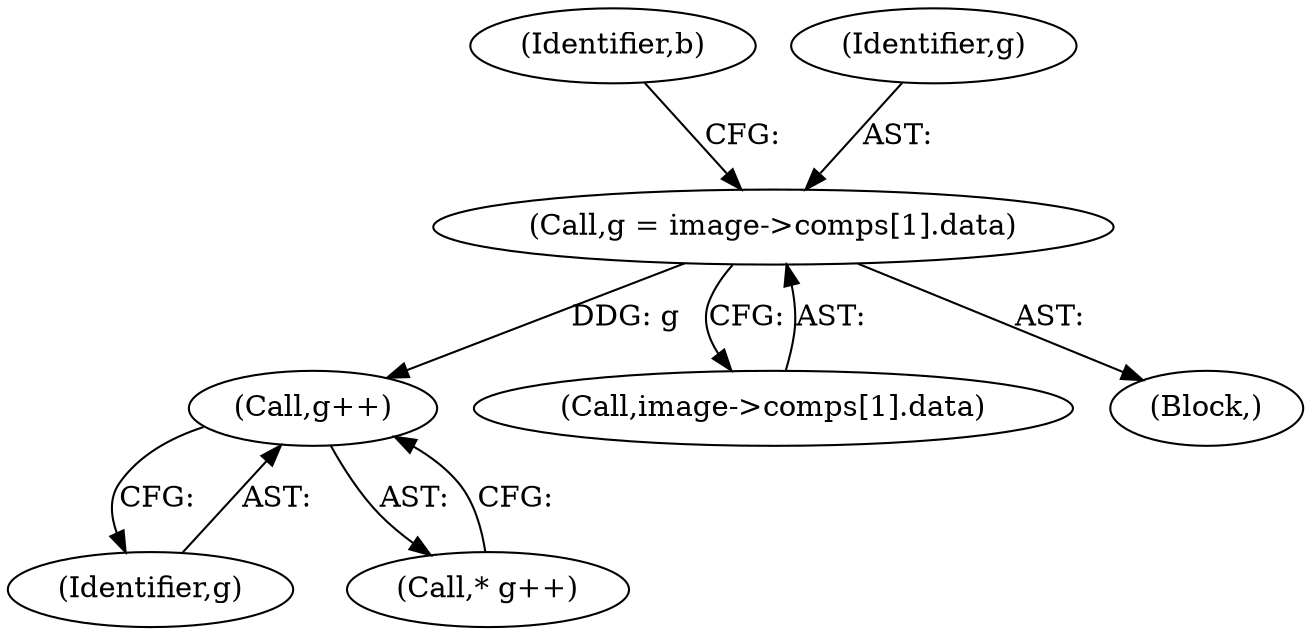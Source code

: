 digraph "0_openjpeg_2e5ab1d9987831c981ff05862e8ccf1381ed58ea@array" {
"1000827" [label="(Call,g = image->comps[1].data)"];
"1000871" [label="(Call,g++)"];
"1000837" [label="(Identifier,b)"];
"1000871" [label="(Call,g++)"];
"1000827" [label="(Call,g = image->comps[1].data)"];
"1000872" [label="(Identifier,g)"];
"1000829" [label="(Call,image->comps[1].data)"];
"1000772" [label="(Block,)"];
"1000870" [label="(Call,* g++)"];
"1000828" [label="(Identifier,g)"];
"1000827" -> "1000772"  [label="AST: "];
"1000827" -> "1000829"  [label="CFG: "];
"1000828" -> "1000827"  [label="AST: "];
"1000829" -> "1000827"  [label="AST: "];
"1000837" -> "1000827"  [label="CFG: "];
"1000827" -> "1000871"  [label="DDG: g"];
"1000871" -> "1000870"  [label="AST: "];
"1000871" -> "1000872"  [label="CFG: "];
"1000872" -> "1000871"  [label="AST: "];
"1000870" -> "1000871"  [label="CFG: "];
}
